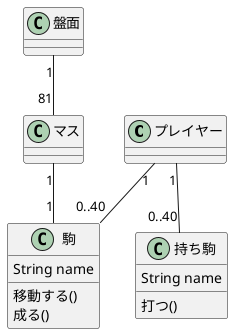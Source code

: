 @startuml

class プレイヤー{}
class 駒{
    String name
    移動する()
    成る()
}
class 持ち駒{
    String name
    打つ()
}

class 盤面{}
class マス{}

プレイヤー "1"--"0..40" 駒
プレイヤー "1"--"0..40" 持ち駒
盤面 "1"--"81" マス
マス "1"--"1" 駒

@enduml